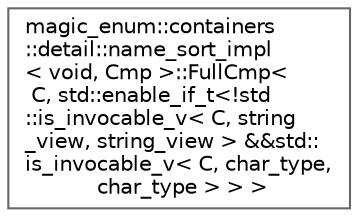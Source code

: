 digraph "クラス階層図"
{
 // LATEX_PDF_SIZE
  bgcolor="transparent";
  edge [fontname=Helvetica,fontsize=10,labelfontname=Helvetica,labelfontsize=10];
  node [fontname=Helvetica,fontsize=10,shape=box,height=0.2,width=0.4];
  rankdir="LR";
  Node0 [id="Node000000",label="magic_enum::containers\l::detail::name_sort_impl\l\< void, Cmp \>::FullCmp\<\l C, std::enable_if_t\<!std\l::is_invocable_v\< C, string\l_view, string_view \> &&std::\lis_invocable_v\< C, char_type,\l char_type \> \> \>",height=0.2,width=0.4,color="grey40", fillcolor="white", style="filled",URL="$structmagic__enum_1_1containers_1_1detail_1_1name__sort__impl_3_01void_00_01_cmp_01_4_1_1_full_ccaa2d3479f4c7e6873bbca0bd032090e.html",tooltip=" "];
}
